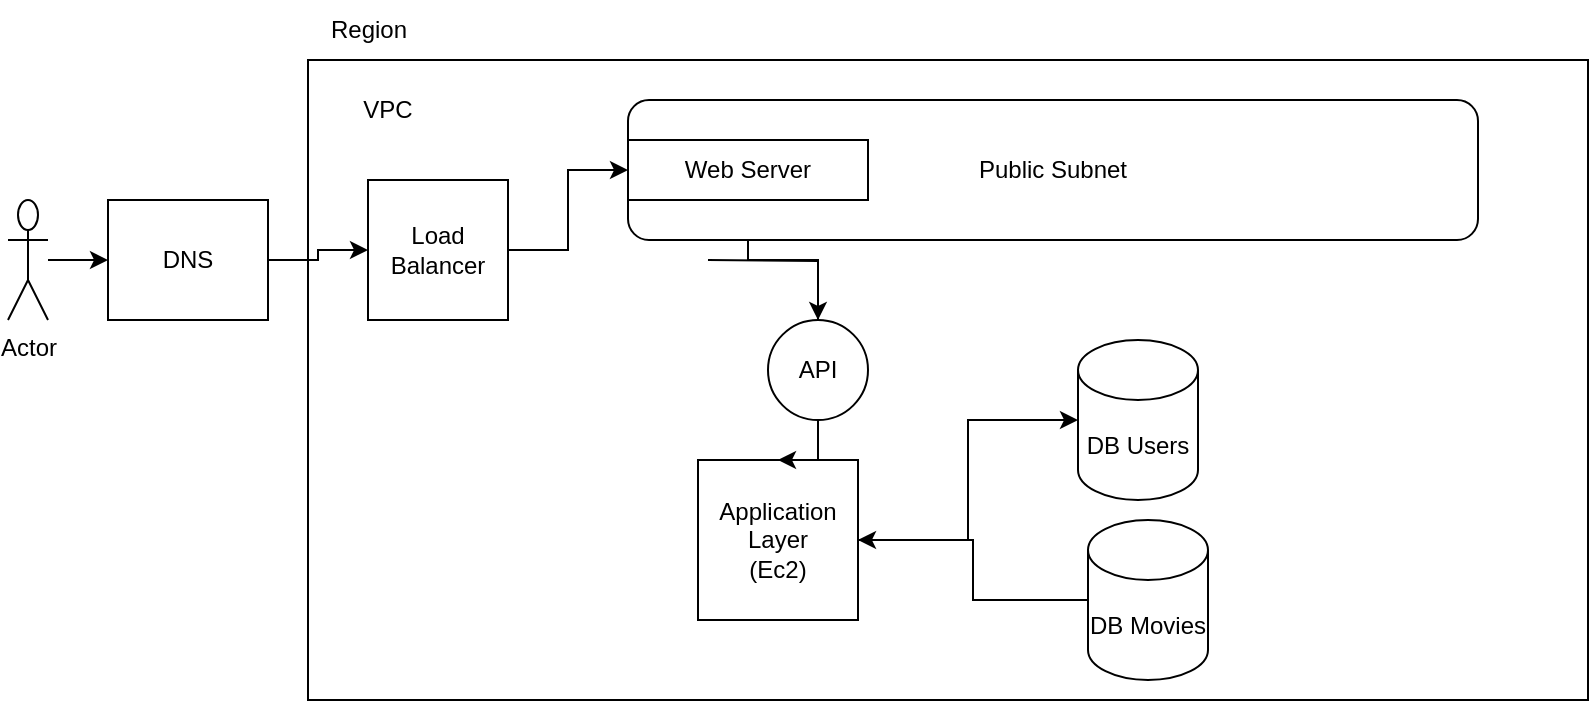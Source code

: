 <mxfile version="20.3.0" type="device"><diagram id="AhTi96MfDL-MlSaEvlq5" name="Page-1"><mxGraphModel dx="1166" dy="569" grid="1" gridSize="10" guides="1" tooltips="1" connect="1" arrows="1" fold="1" page="1" pageScale="1" pageWidth="850" pageHeight="1100" math="0" shadow="0"><root><mxCell id="0"/><mxCell id="1" parent="0"/><mxCell id="9wDohHzcX2fDwInFSBWq-25" style="edgeStyle=orthogonalEdgeStyle;rounded=0;orthogonalLoop=1;jettySize=auto;html=1;" edge="1" parent="1" source="9wDohHzcX2fDwInFSBWq-2" target="9wDohHzcX2fDwInFSBWq-23"><mxGeometry relative="1" as="geometry"/></mxCell><mxCell id="9wDohHzcX2fDwInFSBWq-2" value="Actor" style="shape=umlActor;verticalLabelPosition=bottom;verticalAlign=top;html=1;outlineConnect=0;" vertex="1" parent="1"><mxGeometry x="30" y="180" width="20" height="60" as="geometry"/></mxCell><mxCell id="9wDohHzcX2fDwInFSBWq-10" style="edgeStyle=orthogonalEdgeStyle;rounded=0;orthogonalLoop=1;jettySize=auto;html=1;" edge="1" parent="1" source="9wDohHzcX2fDwInFSBWq-4"><mxGeometry relative="1" as="geometry"><mxPoint x="455" y="270" as="targetPoint"/></mxGeometry></mxCell><mxCell id="9wDohHzcX2fDwInFSBWq-12" value="" style="rounded=0;whiteSpace=wrap;html=1;" vertex="1" parent="1"><mxGeometry x="180" y="110" width="640" height="320" as="geometry"/></mxCell><mxCell id="9wDohHzcX2fDwInFSBWq-4" value="Load Balancer" style="whiteSpace=wrap;html=1;aspect=fixed;" vertex="1" parent="1"><mxGeometry x="210" y="170" width="70" height="70" as="geometry"/></mxCell><mxCell id="9wDohHzcX2fDwInFSBWq-55" style="edgeStyle=orthogonalEdgeStyle;rounded=0;orthogonalLoop=1;jettySize=auto;html=1;" edge="1" parent="1" source="9wDohHzcX2fDwInFSBWq-4" target="9wDohHzcX2fDwInFSBWq-54"><mxGeometry relative="1" as="geometry"/></mxCell><mxCell id="9wDohHzcX2fDwInFSBWq-48" style="edgeStyle=orthogonalEdgeStyle;rounded=0;orthogonalLoop=1;jettySize=auto;html=1;entryX=0;entryY=0.5;entryDx=0;entryDy=0;entryPerimeter=0;" edge="1" parent="1" source="9wDohHzcX2fDwInFSBWq-14" target="9wDohHzcX2fDwInFSBWq-38"><mxGeometry relative="1" as="geometry"/></mxCell><mxCell id="9wDohHzcX2fDwInFSBWq-14" value="Application Layer&lt;br&gt;(Ec2)" style="whiteSpace=wrap;html=1;aspect=fixed;" vertex="1" parent="1"><mxGeometry x="375" y="310" width="80" height="80" as="geometry"/></mxCell><mxCell id="9wDohHzcX2fDwInFSBWq-30" style="edgeStyle=orthogonalEdgeStyle;rounded=0;orthogonalLoop=1;jettySize=auto;html=1;startArrow=none;" edge="1" parent="1" source="9wDohHzcX2fDwInFSBWq-31" target="9wDohHzcX2fDwInFSBWq-14"><mxGeometry relative="1" as="geometry"/></mxCell><mxCell id="9wDohHzcX2fDwInFSBWq-50" style="edgeStyle=orthogonalEdgeStyle;rounded=0;orthogonalLoop=1;jettySize=auto;html=1;entryX=0.5;entryY=0;entryDx=0;entryDy=0;" edge="1" parent="1" target="9wDohHzcX2fDwInFSBWq-31"><mxGeometry relative="1" as="geometry"><mxPoint x="380" y="210" as="sourcePoint"/></mxGeometry></mxCell><mxCell id="9wDohHzcX2fDwInFSBWq-26" value="" style="edgeStyle=orthogonalEdgeStyle;rounded=0;orthogonalLoop=1;jettySize=auto;html=1;" edge="1" parent="1" source="9wDohHzcX2fDwInFSBWq-23" target="9wDohHzcX2fDwInFSBWq-4"><mxGeometry relative="1" as="geometry"/></mxCell><mxCell id="9wDohHzcX2fDwInFSBWq-23" value="DNS" style="rounded=0;whiteSpace=wrap;html=1;" vertex="1" parent="1"><mxGeometry x="80" y="180" width="80" height="60" as="geometry"/></mxCell><mxCell id="9wDohHzcX2fDwInFSBWq-56" value="" style="edgeStyle=orthogonalEdgeStyle;rounded=0;orthogonalLoop=1;jettySize=auto;html=1;" edge="1" parent="1" source="9wDohHzcX2fDwInFSBWq-31" target="9wDohHzcX2fDwInFSBWq-54"><mxGeometry relative="1" as="geometry"/></mxCell><mxCell id="9wDohHzcX2fDwInFSBWq-31" value="API" style="ellipse;whiteSpace=wrap;html=1;aspect=fixed;" vertex="1" parent="1"><mxGeometry x="410" y="240" width="50" height="50" as="geometry"/></mxCell><mxCell id="9wDohHzcX2fDwInFSBWq-49" style="edgeStyle=orthogonalEdgeStyle;rounded=0;orthogonalLoop=1;jettySize=auto;html=1;" edge="1" parent="1" source="9wDohHzcX2fDwInFSBWq-36" target="9wDohHzcX2fDwInFSBWq-14"><mxGeometry relative="1" as="geometry"/></mxCell><mxCell id="9wDohHzcX2fDwInFSBWq-36" value="DB Movies" style="shape=cylinder3;whiteSpace=wrap;html=1;boundedLbl=1;backgroundOutline=1;size=15;" vertex="1" parent="1"><mxGeometry x="570" y="340" width="60" height="80" as="geometry"/></mxCell><mxCell id="9wDohHzcX2fDwInFSBWq-38" value="DB Users" style="shape=cylinder3;whiteSpace=wrap;html=1;boundedLbl=1;backgroundOutline=1;size=15;" vertex="1" parent="1"><mxGeometry x="565" y="250" width="60" height="80" as="geometry"/></mxCell><mxCell id="9wDohHzcX2fDwInFSBWq-53" value="Public Subnet" style="rounded=1;whiteSpace=wrap;html=1;" vertex="1" parent="1"><mxGeometry x="340" y="130" width="425" height="70" as="geometry"/></mxCell><mxCell id="9wDohHzcX2fDwInFSBWq-51" value="VPC" style="text;html=1;strokeColor=none;fillColor=none;align=center;verticalAlign=middle;whiteSpace=wrap;rounded=0;" vertex="1" parent="1"><mxGeometry x="190" y="120" width="60" height="30" as="geometry"/></mxCell><mxCell id="9wDohHzcX2fDwInFSBWq-52" value="Region&lt;br&gt;" style="text;html=1;align=center;verticalAlign=middle;resizable=0;points=[];autosize=1;strokeColor=none;fillColor=none;" vertex="1" parent="1"><mxGeometry x="180" y="80" width="60" height="30" as="geometry"/></mxCell><mxCell id="9wDohHzcX2fDwInFSBWq-54" value="Web Server" style="rounded=0;whiteSpace=wrap;html=1;" vertex="1" parent="1"><mxGeometry x="340" y="150" width="120" height="30" as="geometry"/></mxCell></root></mxGraphModel></diagram></mxfile>